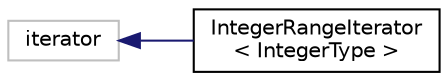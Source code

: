 digraph "Graphical Class Hierarchy"
{
 // LATEX_PDF_SIZE
  edge [fontname="Helvetica",fontsize="10",labelfontname="Helvetica",labelfontsize="10"];
  node [fontname="Helvetica",fontsize="10",shape=record];
  rankdir="LR";
  Node69 [label="iterator",height=0.2,width=0.4,color="grey75", fillcolor="white", style="filled",tooltip=" "];
  Node69 -> Node0 [dir="back",color="midnightblue",fontsize="10",style="solid",fontname="Helvetica"];
  Node0 [label="IntegerRangeIterator\l\< IntegerType \>",height=0.2,width=0.4,color="black", fillcolor="white", style="filled",URL="$classutil_1_1IntegerRangeIterator.html",tooltip=" "];
}
